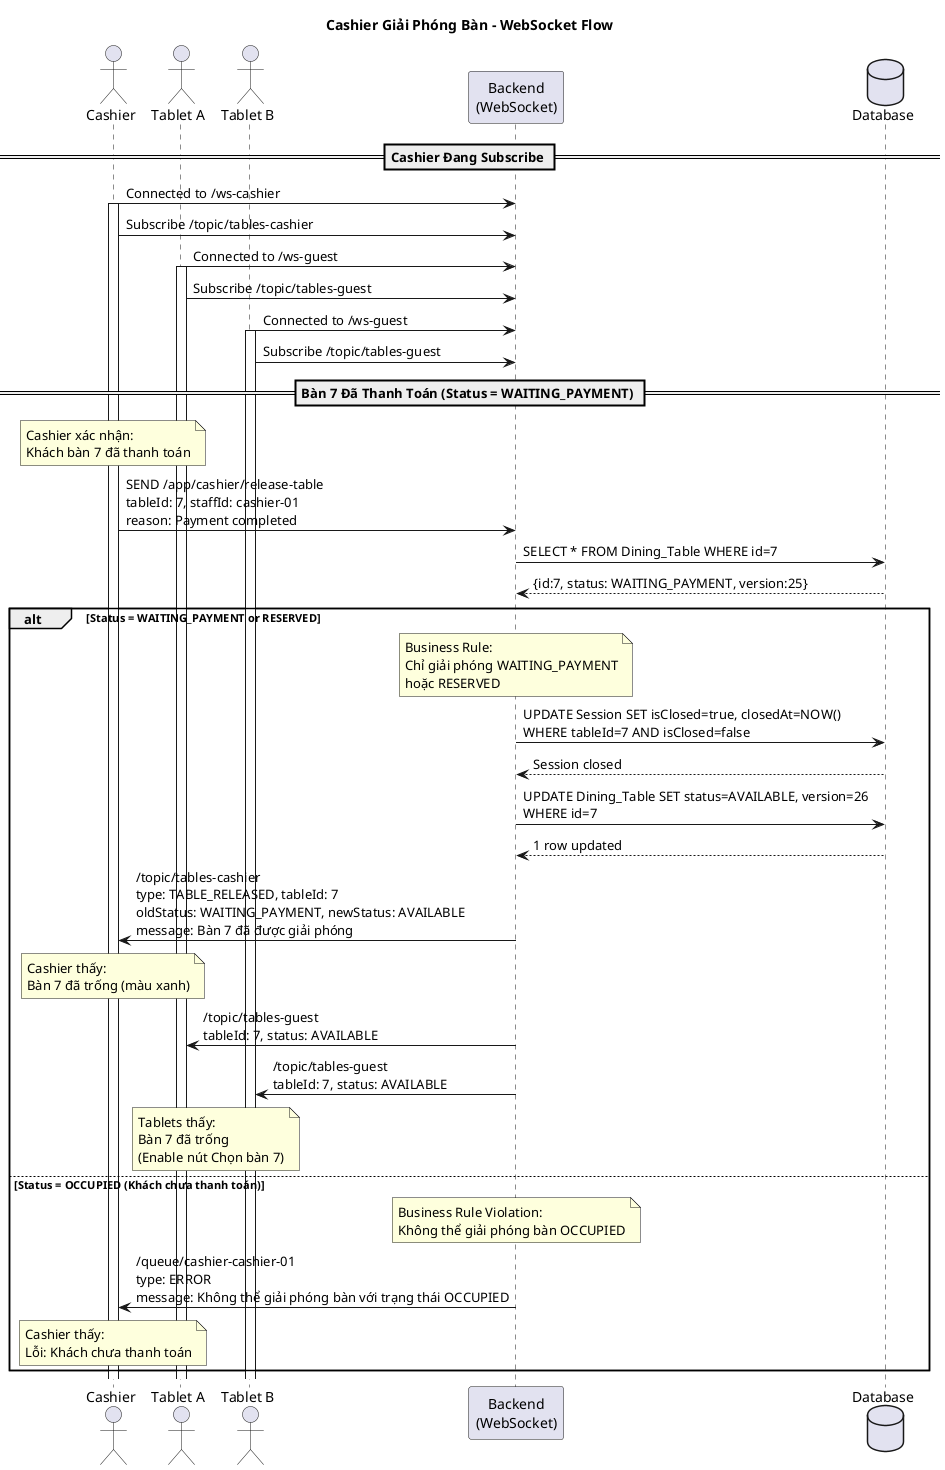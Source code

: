 @startuml CashierReleaseTable
title Cashier Giải Phóng Bàn - WebSocket Flow

actor "Cashier" as Cashier
actor "Tablet A" as TabletA
actor "Tablet B" as TabletB
participant "Backend\n(WebSocket)" as Backend
database "Database" as DB

== Cashier Đang Subscribe ==
Cashier -> Backend: Connected to /ws-cashier
activate Cashier
Cashier -> Backend: Subscribe /topic/tables-cashier

TabletA -> Backend: Connected to /ws-guest
activate TabletA
TabletA -> Backend: Subscribe /topic/tables-guest

TabletB -> Backend: Connected to /ws-guest
activate TabletB
TabletB -> Backend: Subscribe /topic/tables-guest

== Bàn 7 Đã Thanh Toán (Status = WAITING_PAYMENT) ==
note over Cashier: Cashier xác nhận:\nKhách bàn 7 đã thanh toán

Cashier -> Backend: SEND /app/cashier/release-table\ntableId: 7, staffId: cashier-01\nreason: Payment completed

Backend -> DB: SELECT * FROM Dining_Table WHERE id=7
DB --> Backend: {id:7, status: WAITING_PAYMENT, version:25}

alt Status = WAITING_PAYMENT or RESERVED
    note over Backend: Business Rule:\nChỉ giải phóng WAITING_PAYMENT\nhoặc RESERVED
    
    Backend -> DB: UPDATE Session SET isClosed=true, closedAt=NOW()\nWHERE tableId=7 AND isClosed=false
    DB --> Backend: Session closed
    
    Backend -> DB: UPDATE Dining_Table SET status=AVAILABLE, version=26\nWHERE id=7
    DB --> Backend: 1 row updated
    
    Backend -> Cashier: /topic/tables-cashier\ntype: TABLE_RELEASED, tableId: 7\noldStatus: WAITING_PAYMENT, newStatus: AVAILABLE\nmessage: Bàn 7 đã được giải phóng
    note over Cashier: Cashier thấy:\nBàn 7 đã trống (màu xanh)
    
    Backend -> TabletA: /topic/tables-guest\ntableId: 7, status: AVAILABLE
    Backend -> TabletB: /topic/tables-guest\ntableId: 7, status: AVAILABLE
    note over TabletA, TabletB: Tablets thấy:\nBàn 7 đã trống\n(Enable nút Chọn bàn 7)
    
else Status = OCCUPIED (Khách chưa thanh toán)
    note over Backend: Business Rule Violation:\nKhông thể giải phóng bàn OCCUPIED
    
    Backend -> Cashier: /queue/cashier-cashier-01\ntype: ERROR\nmessage: Không thể giải phóng bàn với trạng thái OCCUPIED
    note over Cashier: Cashier thấy:\nLỗi: Khách chưa thanh toán
end

@enduml

